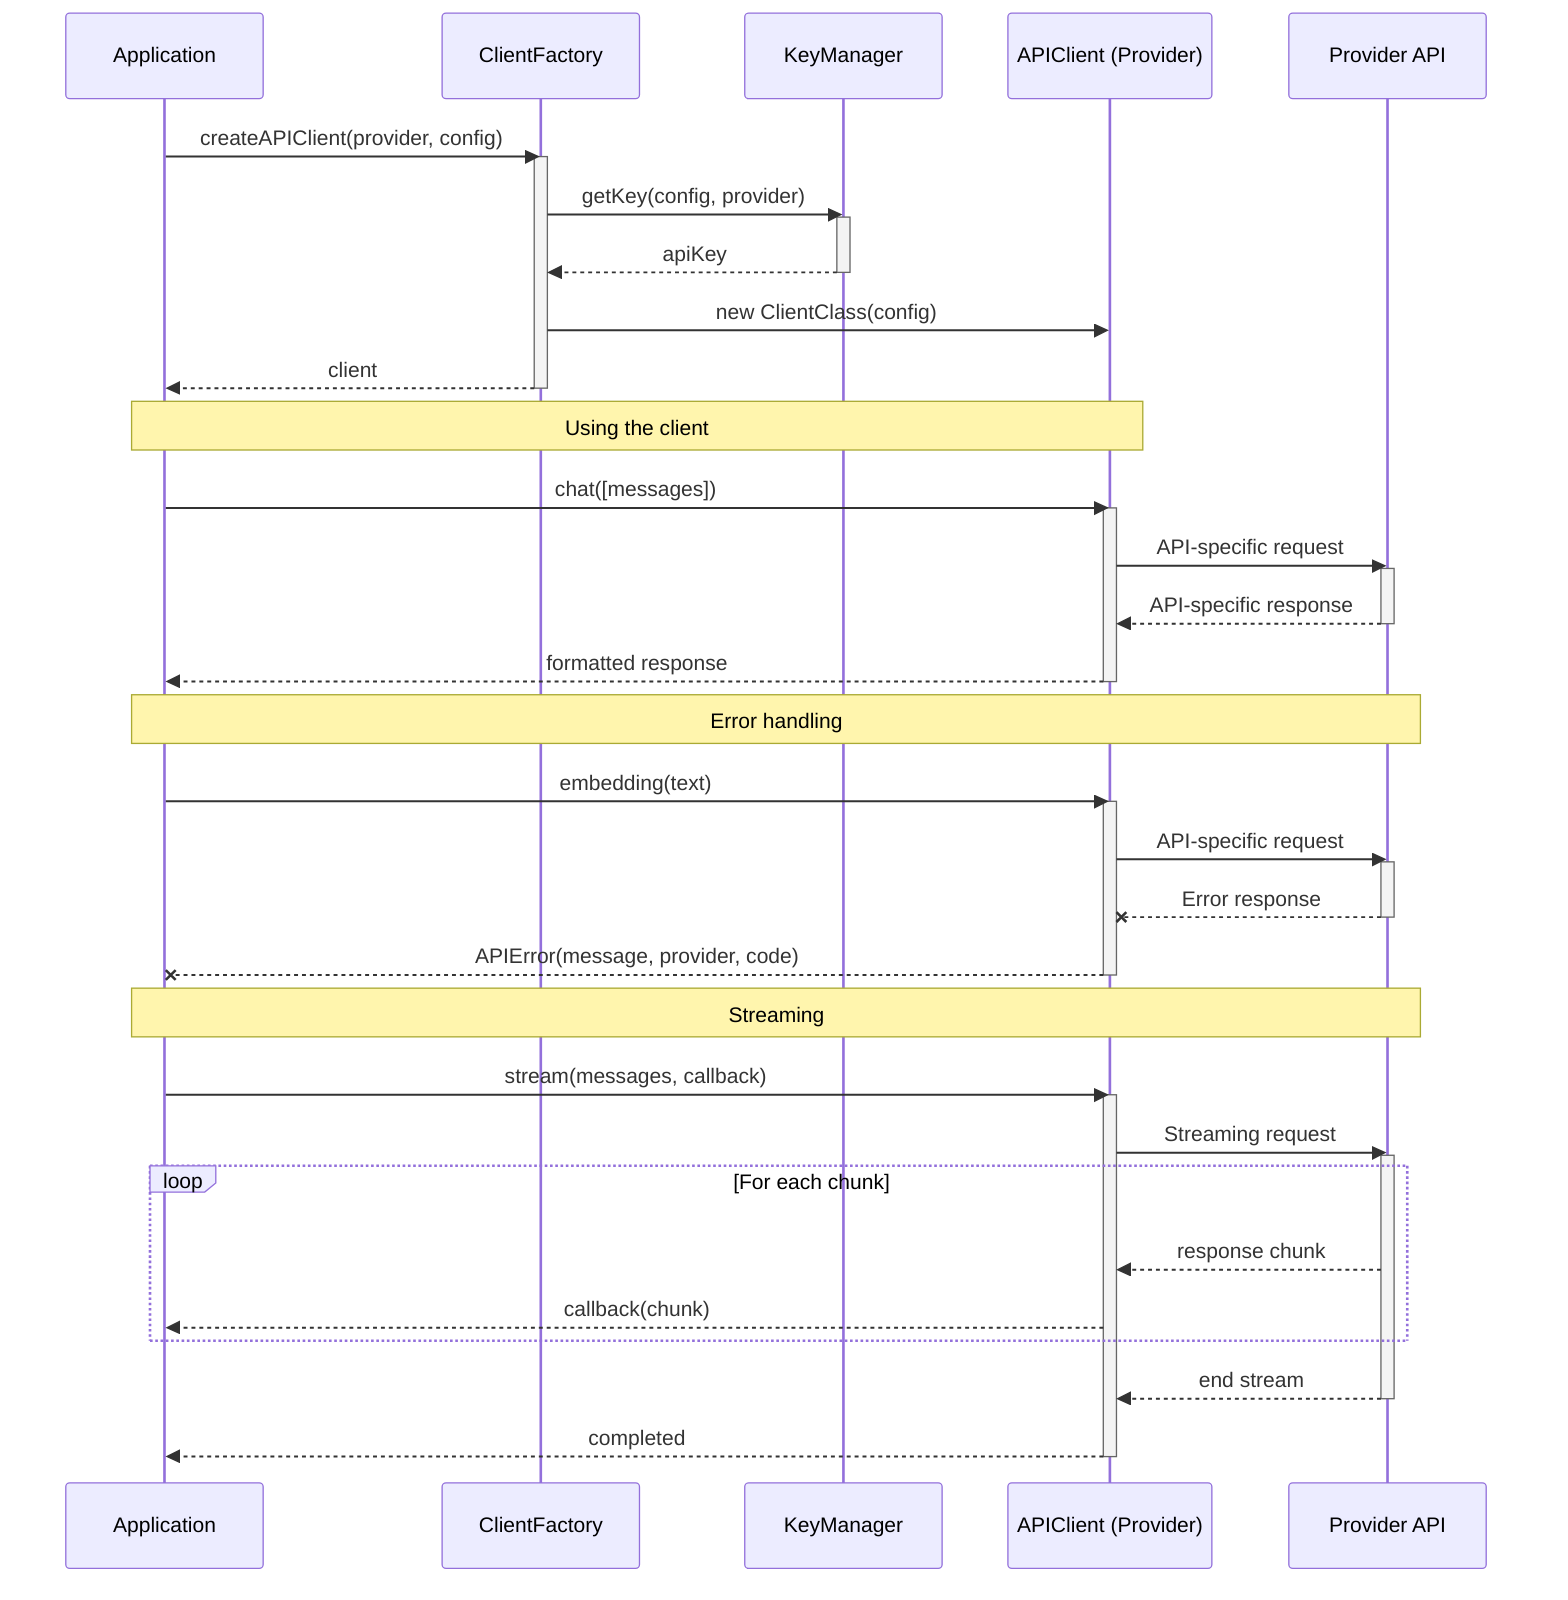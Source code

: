 sequenceDiagram
    participant App as Application
    participant Factory as ClientFactory
    participant KM as KeyManager
    participant Client as APIClient (Provider)
    participant API as Provider API

    App->>Factory: createAPIClient(provider, config)
    activate Factory
    Factory->>KM: getKey(config, provider)
    activate KM
    KM-->>Factory: apiKey
    deactivate KM
    Factory->>Client: new ClientClass(config)
    Factory-->>App: client
    deactivate Factory

    Note over App,Client: Using the client

    App->>Client: chat([messages])
    activate Client
    Client->>API: API-specific request
    activate API
    API-->>Client: API-specific response
    deactivate API
    Client-->>App: formatted response
    deactivate Client

    Note over App,API: Error handling

    App->>Client: embedding(text)
    activate Client
    Client->>API: API-specific request
    activate API
    API--xClient: Error response
    deactivate API
    Client--xApp: APIError(message, provider, code)
    deactivate Client

    Note over App,API: Streaming

    App->>Client: stream(messages, callback)
    activate Client
    Client->>API: Streaming request
    activate API
    loop For each chunk
        API-->>Client: response chunk
        Client-->>App: callback(chunk)
    end
    API-->>Client: end stream
    deactivate API
    Client-->>App: completed
    deactivate Client